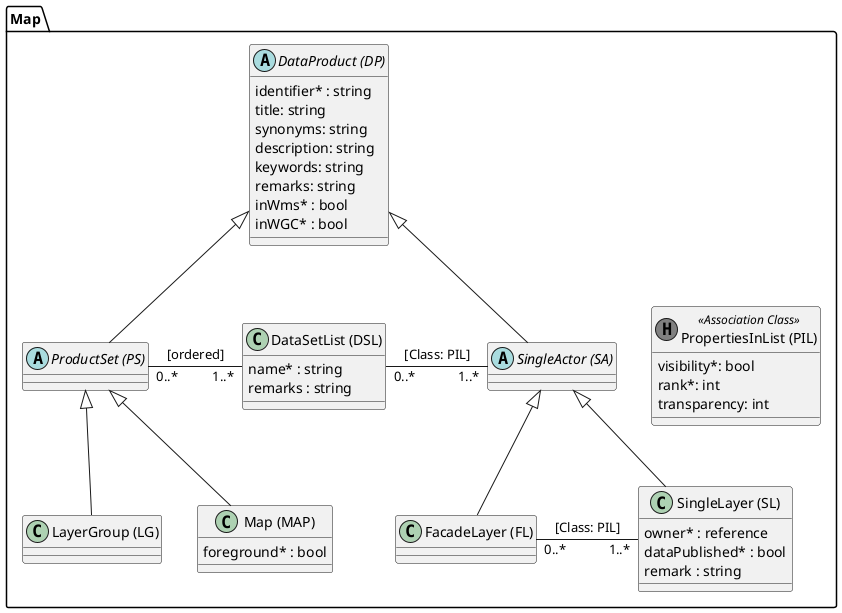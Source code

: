 @startuml

package Map {
  abstract class "DataProduct (DP)" as dp {
      identifier* : string
      title: string
      synonyms: string
      description: string
      keywords: string
      remarks: string
      inWms* : bool
      inWGC* : bool
  }
  
  abstract class "ProductSet (PS)" as ps
  class "LayerGroup (LG)" as lg

  class "Map (MAP)" as map {
    foreground* : bool
  }
  
  class "DataSetList (DSL)" as dsl {
    name* : string
    remarks : string
  }
  
  abstract class "SingleActor (SA)" as sa

  class "FacadeLayer (FL)" as fl

  class "SingleLayer (SL)" as sl {
    owner* : reference
    dataPublished* : bool
    remark : string
  }
  
  class "PropertiesInList (PIL)" as pil << (H, grey) Association Class >> {
  	visibility*: bool
    rank*: int
    transparency: int
  }
  
  dp <|-- ps
  ps <|-- lg
  ps <|-- map
  
  dp <|-- sa
  sa <|-- sl
  sa <|-- fl
  
  ps "0..*" - "1..*" dsl : [ordered]
  
  dsl "0..*" - "1..*" sa : [Class: PIL]  
  fl "0..*" - "1..*" sl : [Class: PIL]
  
  ' layout help
  sa -[hidden]> pil
}

@enduml